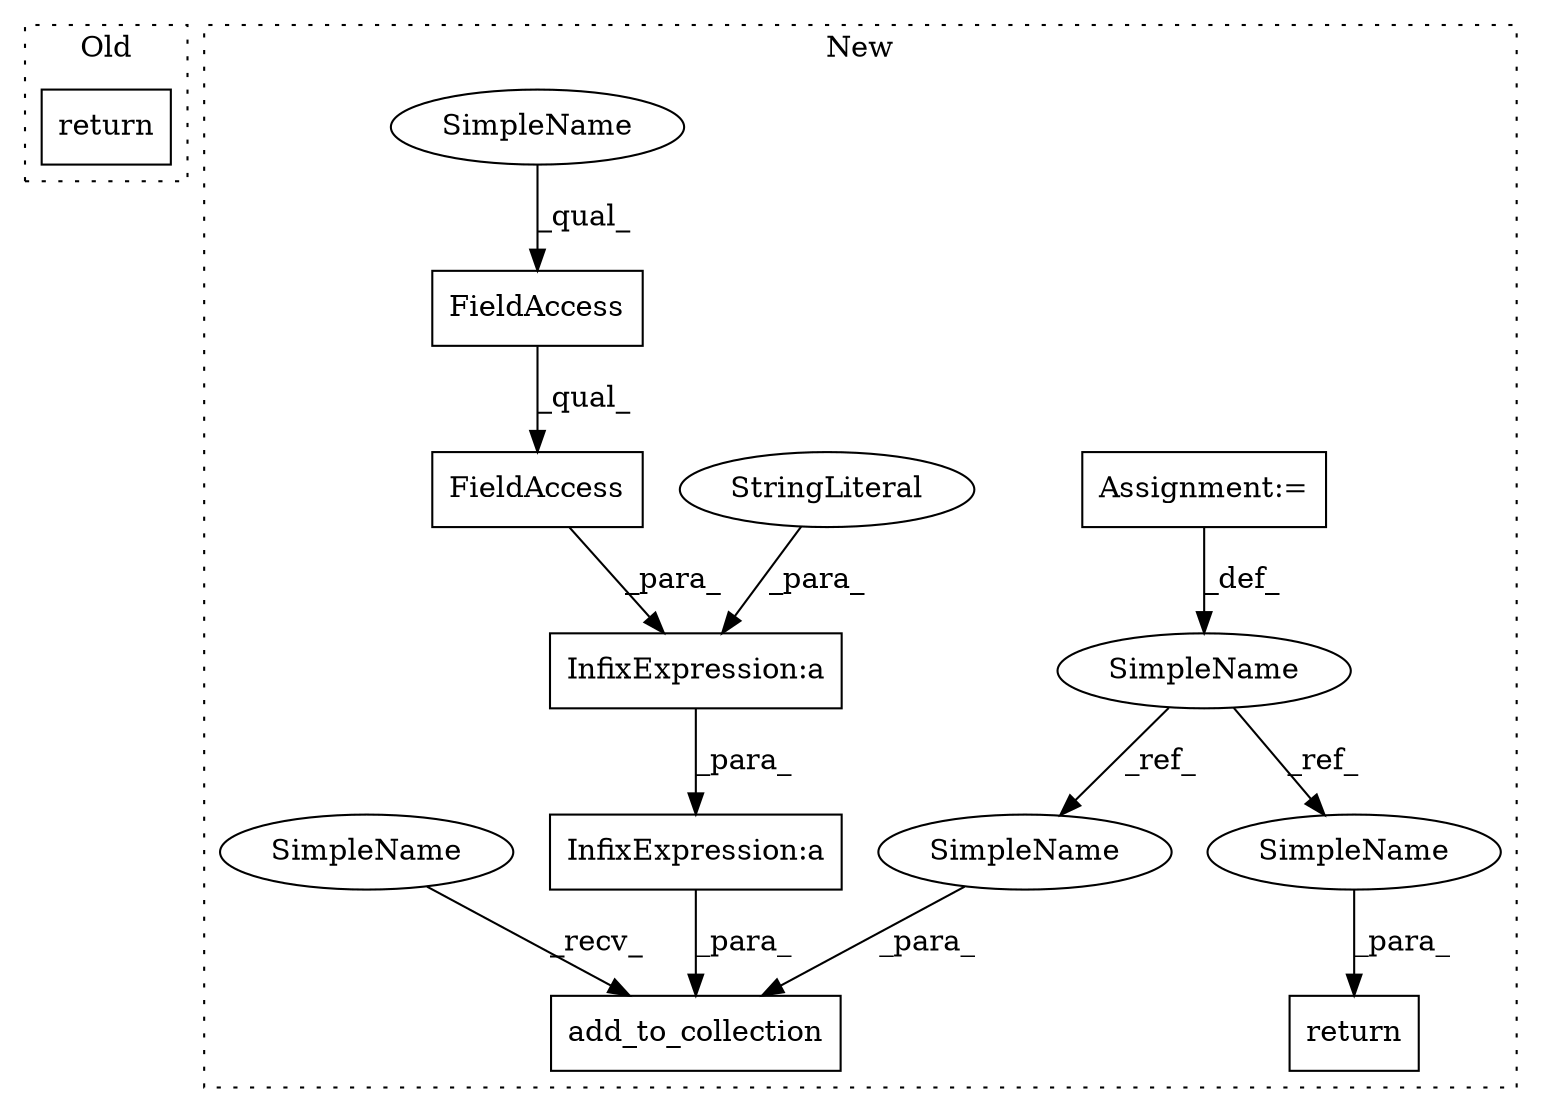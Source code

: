 digraph G {
subgraph cluster0 {
1 [label="return" a="41" s="2170" l="7" shape="box"];
label = "Old";
style="dotted";
}
subgraph cluster1 {
2 [label="add_to_collection" a="32" s="2332,2400" l="18,1" shape="box"];
3 [label="Assignment:=" a="7" s="2276" l="1" shape="box"];
4 [label="return" a="41" s="2407" l="7" shape="box"];
5 [label="FieldAccess" a="22" s="2351" l="20" shape="box"];
6 [label="FieldAccess" a="22" s="2351" l="33" shape="box"];
7 [label="InfixExpression:a" a="27" s="2391" l="3" shape="box"];
8 [label="InfixExpression:a" a="27" s="2384" l="3" shape="box"];
9 [label="SimpleName" a="42" s="2275" l="1" shape="ellipse"];
10 [label="StringLiteral" a="45" s="2387" l="3" shape="ellipse"];
11 [label="SimpleName" a="42" s="2351" l="10" shape="ellipse"];
12 [label="SimpleName" a="42" s="2321" l="10" shape="ellipse"];
13 [label="SimpleName" a="42" s="2414" l="1" shape="ellipse"];
14 [label="SimpleName" a="42" s="2399" l="1" shape="ellipse"];
label = "New";
style="dotted";
}
3 -> 9 [label="_def_"];
5 -> 6 [label="_qual_"];
6 -> 8 [label="_para_"];
7 -> 2 [label="_para_"];
8 -> 7 [label="_para_"];
9 -> 14 [label="_ref_"];
9 -> 13 [label="_ref_"];
10 -> 8 [label="_para_"];
11 -> 5 [label="_qual_"];
12 -> 2 [label="_recv_"];
13 -> 4 [label="_para_"];
14 -> 2 [label="_para_"];
}